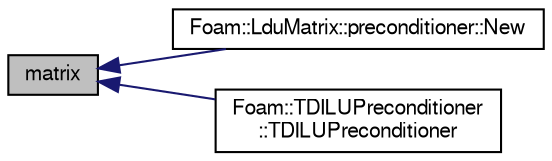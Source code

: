 digraph "matrix"
{
  bgcolor="transparent";
  edge [fontname="FreeSans",fontsize="10",labelfontname="FreeSans",labelfontsize="10"];
  node [fontname="FreeSans",fontsize="10",shape=record];
  rankdir="LR";
  Node1362 [label="matrix",height=0.2,width=0.4,color="black", fillcolor="grey75", style="filled", fontcolor="black"];
  Node1362 -> Node1363 [dir="back",color="midnightblue",fontsize="10",style="solid",fontname="FreeSans"];
  Node1363 [label="Foam::LduMatrix::preconditioner::New",height=0.2,width=0.4,color="black",URL="$a26802.html#a4257276d926b070fe4114b5eb4fbd8f0",tooltip="Return a new preconditioner. "];
  Node1362 -> Node1364 [dir="back",color="midnightblue",fontsize="10",style="solid",fontname="FreeSans"];
  Node1364 [label="Foam::TDILUPreconditioner\l::TDILUPreconditioner",height=0.2,width=0.4,color="black",URL="$a26818.html#a83033f343d8a210d84737857afb069b8",tooltip="Construct from matrix components and preconditioner data dictionary. "];
}
